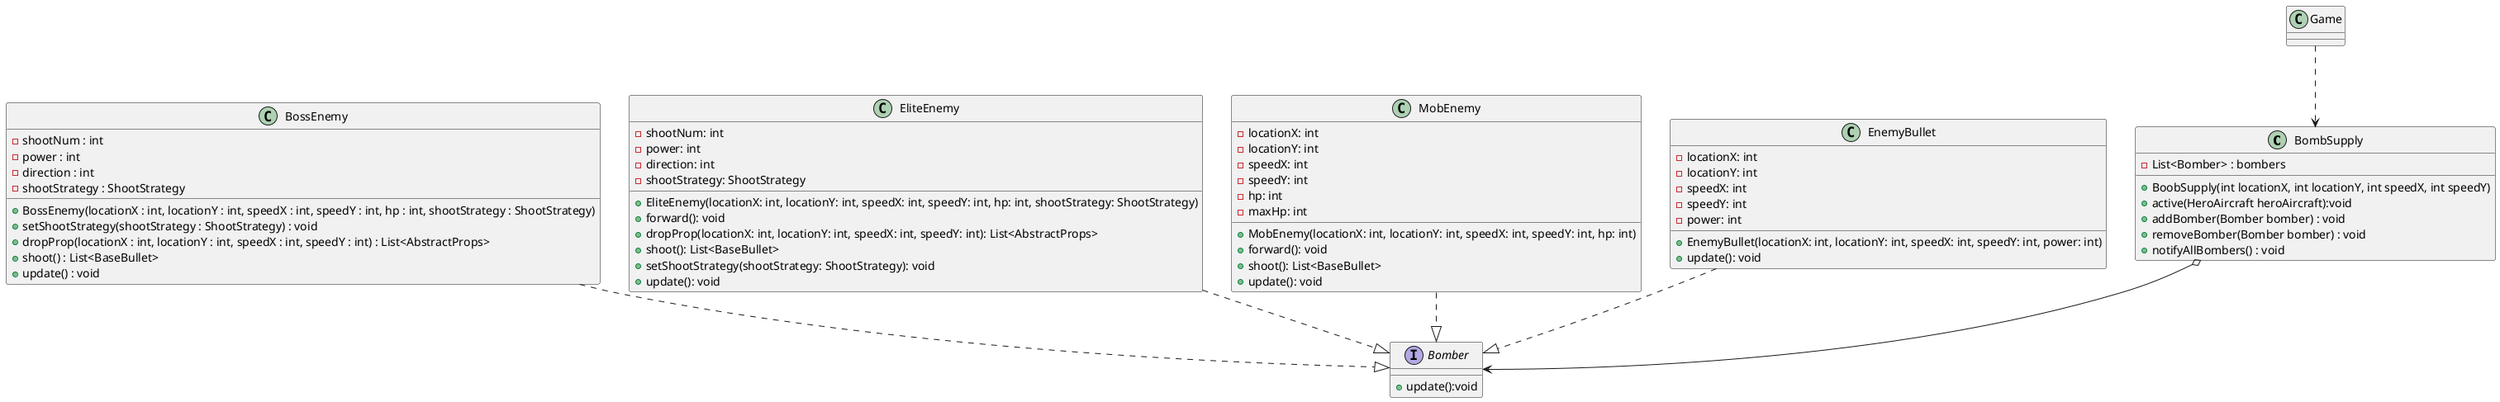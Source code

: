 @startuml
'https://plantuml.com/class-diagram

class BombSupply{
    - List<Bomber> : bombers
    + BoobSupply(int locationX, int locationY, int speedX, int speedY)
    + active(HeroAircraft heroAircraft):void
    + addBomber(Bomber bomber) : void
    + removeBomber(Bomber bomber) : void
    + notifyAllBombers() : void
}
BombSupply o--> Bomber

interface Bomber{
    + update():void
   }

class Game
Game ..> BombSupply

class BossEnemy {
    - shootNum : int
    - power : int
    - direction : int
    - shootStrategy : ShootStrategy
    + BossEnemy(locationX : int, locationY : int, speedX : int, speedY : int, hp : int, shootStrategy : ShootStrategy)
    + setShootStrategy(shootStrategy : ShootStrategy) : void
    + dropProp(locationX : int, locationY : int, speedX : int, speedY : int) : List<AbstractProps>
    + shoot() : List<BaseBullet>
    + update() : void
}
BossEnemy ..|> Bomber

class EliteEnemy {
        -shootNum: int
        -power: int
        -direction: int
        -shootStrategy: ShootStrategy
        +EliteEnemy(locationX: int, locationY: int, speedX: int, speedY: int, hp: int, shootStrategy: ShootStrategy)
        +forward(): void
        +dropProp(locationX: int, locationY: int, speedX: int, speedY: int): List<AbstractProps>
        +shoot(): List<BaseBullet>
        +setShootStrategy(shootStrategy: ShootStrategy): void
        +update(): void
}
EliteEnemy ..|> Bomber

class MobEnemy {
    -locationX: int
    -locationY: int
    -speedX: int
    -speedY: int
    -hp: int
    -maxHp: int

    +MobEnemy(locationX: int, locationY: int, speedX: int, speedY: int, hp: int)
    +forward(): void
    +shoot(): List<BaseBullet>
    +update(): void
}
MobEnemy ..|> Bomber

class EnemyBullet {
    -locationX: int
    -locationY: int
    -speedX: int
    -speedY: int
    -power: int

    +EnemyBullet(locationX: int, locationY: int, speedX: int, speedY: int, power: int)
    +update(): void
}
EnemyBullet ..|> Bomber


@enduml
